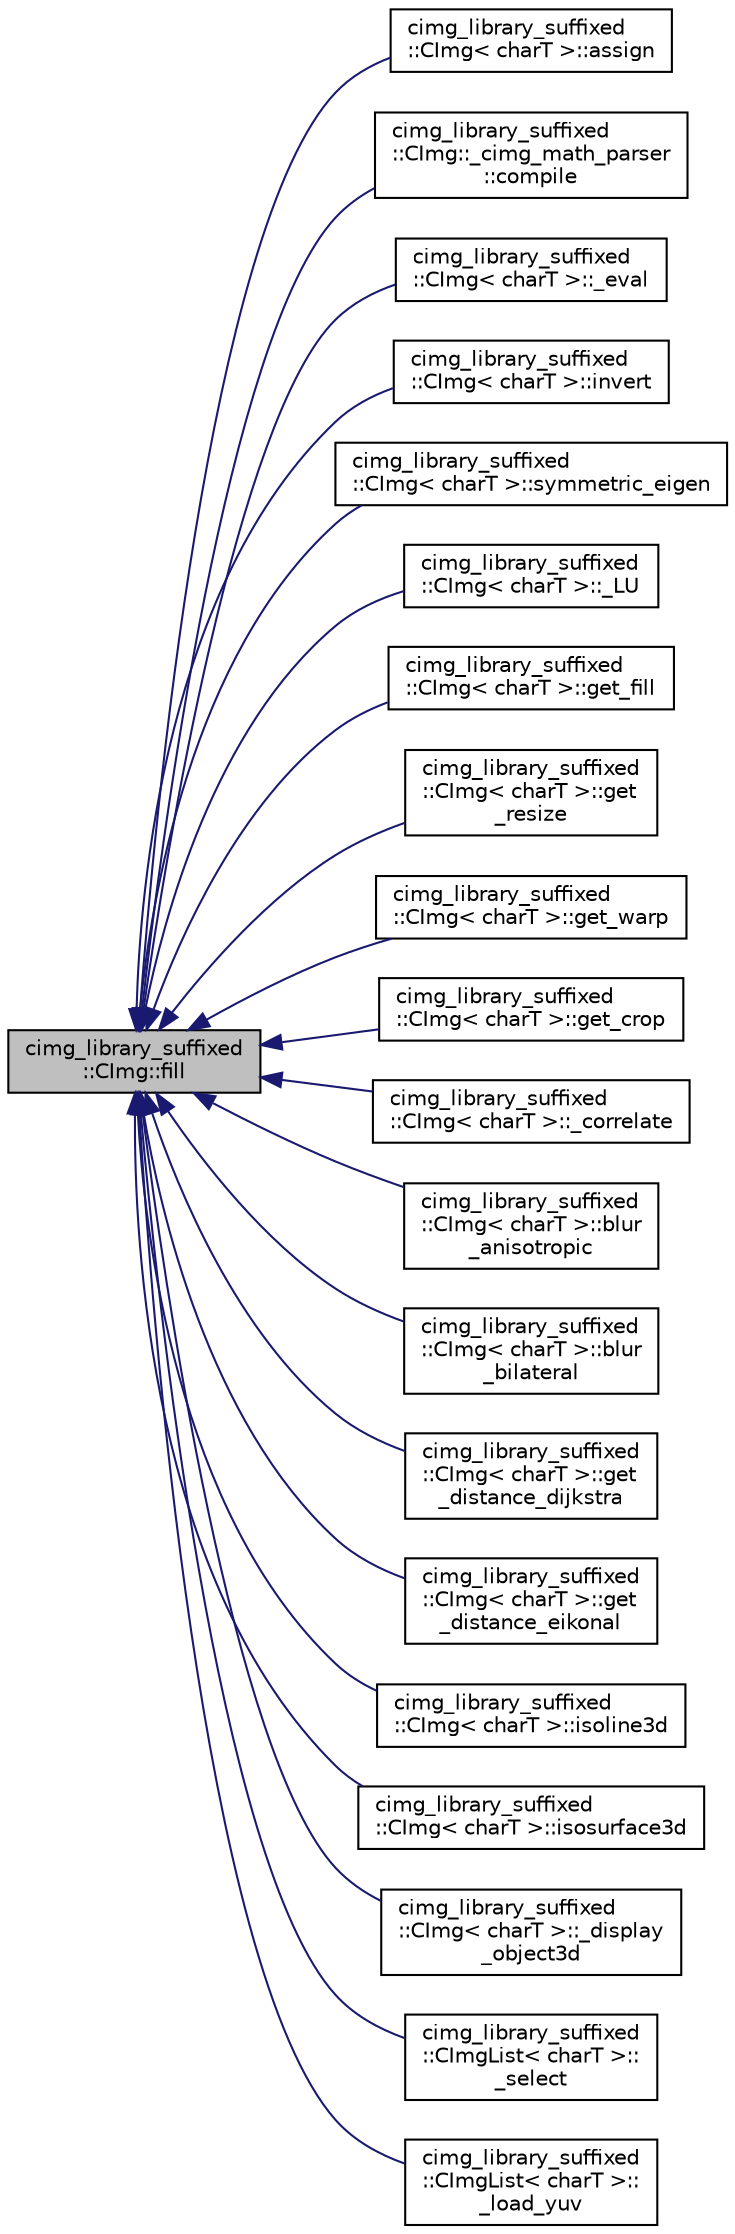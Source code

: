 digraph "cimg_library_suffixed::CImg::fill"
{
  edge [fontname="Helvetica",fontsize="10",labelfontname="Helvetica",labelfontsize="10"];
  node [fontname="Helvetica",fontsize="10",shape=record];
  rankdir="LR";
  Node1194 [label="cimg_library_suffixed\l::CImg::fill",height=0.2,width=0.4,color="black", fillcolor="grey75", style="filled", fontcolor="black"];
  Node1194 -> Node1195 [dir="back",color="midnightblue",fontsize="10",style="solid",fontname="Helvetica"];
  Node1195 [label="cimg_library_suffixed\l::CImg\< charT \>::assign",height=0.2,width=0.4,color="black", fillcolor="white", style="filled",URL="$structcimg__library__suffixed_1_1_c_img.html#a33e9ee57f3c8b1e7920896121fb70561",tooltip="Construct image with specified size and initialize pixel values . "];
  Node1194 -> Node1196 [dir="back",color="midnightblue",fontsize="10",style="solid",fontname="Helvetica"];
  Node1196 [label="cimg_library_suffixed\l::CImg::_cimg_math_parser\l::compile",height=0.2,width=0.4,color="black", fillcolor="white", style="filled",URL="$structcimg__library__suffixed_1_1_c_img_1_1__cimg__math__parser.html#a318c44c5d1f4f0114355f37ace87a4ae"];
  Node1194 -> Node1197 [dir="back",color="midnightblue",fontsize="10",style="solid",fontname="Helvetica"];
  Node1197 [label="cimg_library_suffixed\l::CImg\< charT \>::_eval",height=0.2,width=0.4,color="black", fillcolor="white", style="filled",URL="$structcimg__library__suffixed_1_1_c_img.html#a5d58e61633938094b3bb055525da18dd"];
  Node1194 -> Node1198 [dir="back",color="midnightblue",fontsize="10",style="solid",fontname="Helvetica"];
  Node1198 [label="cimg_library_suffixed\l::CImg\< charT \>::invert",height=0.2,width=0.4,color="black", fillcolor="white", style="filled",URL="$structcimg__library__suffixed_1_1_c_img.html#a916472d313a2058a1852864b1235ec02",tooltip="Invert the instance image, viewed as a matrix. "];
  Node1194 -> Node1199 [dir="back",color="midnightblue",fontsize="10",style="solid",fontname="Helvetica"];
  Node1199 [label="cimg_library_suffixed\l::CImg\< charT \>::symmetric_eigen",height=0.2,width=0.4,color="black", fillcolor="white", style="filled",URL="$structcimg__library__suffixed_1_1_c_img.html#a53284105886c5eb684b26e7dba5ede66",tooltip="Compute eigenvalues and eigenvectors of the instance image, viewed as a symmetric matrix..."];
  Node1194 -> Node1200 [dir="back",color="midnightblue",fontsize="10",style="solid",fontname="Helvetica"];
  Node1200 [label="cimg_library_suffixed\l::CImg\< charT \>::_LU",height=0.2,width=0.4,color="black", fillcolor="white", style="filled",URL="$structcimg__library__suffixed_1_1_c_img.html#a9003055d9bb4040cffb855dfdea19715"];
  Node1194 -> Node1201 [dir="back",color="midnightblue",fontsize="10",style="solid",fontname="Helvetica"];
  Node1201 [label="cimg_library_suffixed\l::CImg\< charT \>::get_fill",height=0.2,width=0.4,color="black", fillcolor="white", style="filled",URL="$structcimg__library__suffixed_1_1_c_img.html#a427c9840c24f67ffadc9d5288f75e943",tooltip="Fill sequentially pixel values according to a given expression . "];
  Node1194 -> Node1202 [dir="back",color="midnightblue",fontsize="10",style="solid",fontname="Helvetica"];
  Node1202 [label="cimg_library_suffixed\l::CImg\< charT \>::get\l_resize",height=0.2,width=0.4,color="black", fillcolor="white", style="filled",URL="$structcimg__library__suffixed_1_1_c_img.html#a1d9a664dfe01342505a5256db9078b31",tooltip="Resize image to new dimensions . "];
  Node1194 -> Node1203 [dir="back",color="midnightblue",fontsize="10",style="solid",fontname="Helvetica"];
  Node1203 [label="cimg_library_suffixed\l::CImg\< charT \>::get_warp",height=0.2,width=0.4,color="black", fillcolor="white", style="filled",URL="$structcimg__library__suffixed_1_1_c_img.html#a8ec8cca0b51ca156165ffd77acf39e09",tooltip="Warp image content by a warping field . "];
  Node1194 -> Node1204 [dir="back",color="midnightblue",fontsize="10",style="solid",fontname="Helvetica"];
  Node1204 [label="cimg_library_suffixed\l::CImg\< charT \>::get_crop",height=0.2,width=0.4,color="black", fillcolor="white", style="filled",URL="$structcimg__library__suffixed_1_1_c_img.html#a611297a981e43c03a771fbc5d948f85a",tooltip="Crop image region . "];
  Node1194 -> Node1205 [dir="back",color="midnightblue",fontsize="10",style="solid",fontname="Helvetica"];
  Node1205 [label="cimg_library_suffixed\l::CImg\< charT \>::_correlate",height=0.2,width=0.4,color="black", fillcolor="white", style="filled",URL="$structcimg__library__suffixed_1_1_c_img.html#aed98b23130078df5ad69b199d88bb261",tooltip="Correlate image by a kernel . "];
  Node1194 -> Node1206 [dir="back",color="midnightblue",fontsize="10",style="solid",fontname="Helvetica"];
  Node1206 [label="cimg_library_suffixed\l::CImg\< charT \>::blur\l_anisotropic",height=0.2,width=0.4,color="black", fillcolor="white", style="filled",URL="$structcimg__library__suffixed_1_1_c_img.html#af3c29f70168c4443e3f6f887834819b0",tooltip="Blur image anisotropically, directed by a field of diffusion tensors. "];
  Node1194 -> Node1207 [dir="back",color="midnightblue",fontsize="10",style="solid",fontname="Helvetica"];
  Node1207 [label="cimg_library_suffixed\l::CImg\< charT \>::blur\l_bilateral",height=0.2,width=0.4,color="black", fillcolor="white", style="filled",URL="$structcimg__library__suffixed_1_1_c_img.html#ab19d123867d5a2ed56fe1b016267bfe7",tooltip="Blur image, with the joint bilateral filter. "];
  Node1194 -> Node1208 [dir="back",color="midnightblue",fontsize="10",style="solid",fontname="Helvetica"];
  Node1208 [label="cimg_library_suffixed\l::CImg\< charT \>::get\l_distance_dijkstra",height=0.2,width=0.4,color="black", fillcolor="white", style="filled",URL="$structcimg__library__suffixed_1_1_c_img.html#ab461b8b649f269f33f4eedba90d1a84e",tooltip="Compute distance map to a specified value, according to a custom metric (use dijkstra algorithm) ..."];
  Node1194 -> Node1209 [dir="back",color="midnightblue",fontsize="10",style="solid",fontname="Helvetica"];
  Node1209 [label="cimg_library_suffixed\l::CImg\< charT \>::get\l_distance_eikonal",height=0.2,width=0.4,color="black", fillcolor="white", style="filled",URL="$structcimg__library__suffixed_1_1_c_img.html#a2b1addf2e74607a44640f82f88916d37",tooltip="Compute distance map to one source point, according to a custom metric (use fast marching algorithm)..."];
  Node1194 -> Node1210 [dir="back",color="midnightblue",fontsize="10",style="solid",fontname="Helvetica"];
  Node1210 [label="cimg_library_suffixed\l::CImg\< charT \>::isoline3d",height=0.2,width=0.4,color="black", fillcolor="white", style="filled",URL="$structcimg__library__suffixed_1_1_c_img.html#aae1d41b8104d3018b50f25d47ac219e0",tooltip="Compute 0-isolines of a function, as a 3d object. "];
  Node1194 -> Node1211 [dir="back",color="midnightblue",fontsize="10",style="solid",fontname="Helvetica"];
  Node1211 [label="cimg_library_suffixed\l::CImg\< charT \>::isosurface3d",height=0.2,width=0.4,color="black", fillcolor="white", style="filled",URL="$structcimg__library__suffixed_1_1_c_img.html#af2871222dafbcaf1ddab4701be882410",tooltip="Compute isosurface of a function, as a 3d object. "];
  Node1194 -> Node1212 [dir="back",color="midnightblue",fontsize="10",style="solid",fontname="Helvetica"];
  Node1212 [label="cimg_library_suffixed\l::CImg\< charT \>::_display\l_object3d",height=0.2,width=0.4,color="black", fillcolor="white", style="filled",URL="$structcimg__library__suffixed_1_1_c_img.html#a8b40db5a9818c3f961a90840b271de6c"];
  Node1194 -> Node1213 [dir="back",color="midnightblue",fontsize="10",style="solid",fontname="Helvetica"];
  Node1213 [label="cimg_library_suffixed\l::CImgList\< charT \>::\l_select",height=0.2,width=0.4,color="black", fillcolor="white", style="filled",URL="$structcimg__library__suffixed_1_1_c_img_list.html#af8a6b01f20b2d459e5abe6b99836ea9a"];
  Node1194 -> Node1214 [dir="back",color="midnightblue",fontsize="10",style="solid",fontname="Helvetica"];
  Node1214 [label="cimg_library_suffixed\l::CImgList\< charT \>::\l_load_yuv",height=0.2,width=0.4,color="black", fillcolor="white", style="filled",URL="$structcimg__library__suffixed_1_1_c_img_list.html#acdbd0db44c3746e62fb05c914c4fbb1f"];
}
